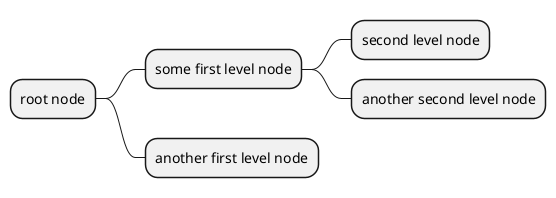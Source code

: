 @startmindmap
* root node
	* some first level node
		* second level node
		* another second level node
	* another first level node
@endmindmap 

